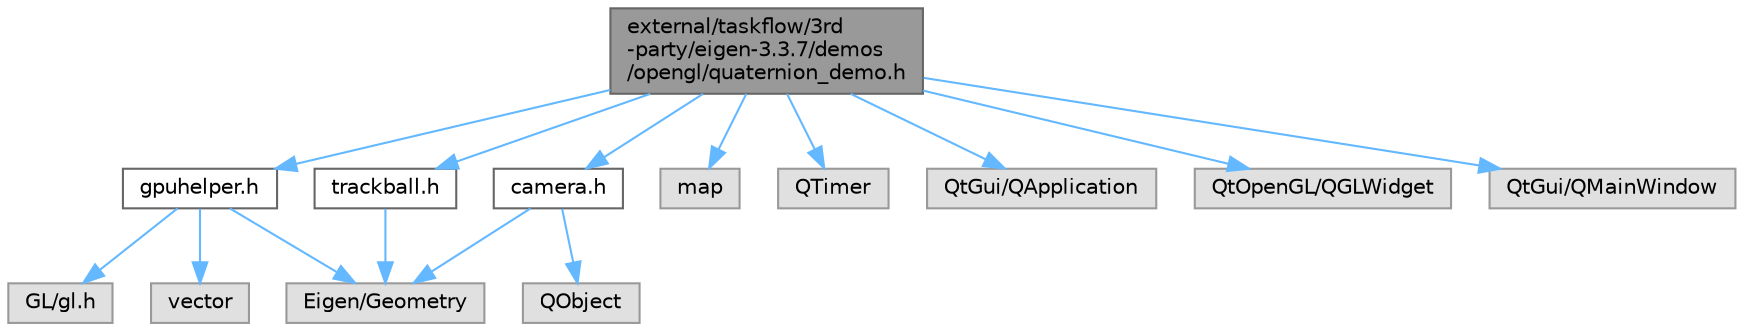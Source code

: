 digraph "external/taskflow/3rd-party/eigen-3.3.7/demos/opengl/quaternion_demo.h"
{
 // LATEX_PDF_SIZE
  bgcolor="transparent";
  edge [fontname=Helvetica,fontsize=10,labelfontname=Helvetica,labelfontsize=10];
  node [fontname=Helvetica,fontsize=10,shape=box,height=0.2,width=0.4];
  Node1 [id="Node000001",label="external/taskflow/3rd\l-party/eigen-3.3.7/demos\l/opengl/quaternion_demo.h",height=0.2,width=0.4,color="gray40", fillcolor="grey60", style="filled", fontcolor="black",tooltip=" "];
  Node1 -> Node2 [id="edge1_Node000001_Node000002",color="steelblue1",style="solid",tooltip=" "];
  Node2 [id="Node000002",label="gpuhelper.h",height=0.2,width=0.4,color="grey40", fillcolor="white", style="filled",URL="$gpuhelper_8h.html",tooltip=" "];
  Node2 -> Node3 [id="edge2_Node000002_Node000003",color="steelblue1",style="solid",tooltip=" "];
  Node3 [id="Node000003",label="Eigen/Geometry",height=0.2,width=0.4,color="grey60", fillcolor="#E0E0E0", style="filled",tooltip=" "];
  Node2 -> Node4 [id="edge3_Node000002_Node000004",color="steelblue1",style="solid",tooltip=" "];
  Node4 [id="Node000004",label="GL/gl.h",height=0.2,width=0.4,color="grey60", fillcolor="#E0E0E0", style="filled",tooltip=" "];
  Node2 -> Node5 [id="edge4_Node000002_Node000005",color="steelblue1",style="solid",tooltip=" "];
  Node5 [id="Node000005",label="vector",height=0.2,width=0.4,color="grey60", fillcolor="#E0E0E0", style="filled",tooltip=" "];
  Node1 -> Node6 [id="edge5_Node000001_Node000006",color="steelblue1",style="solid",tooltip=" "];
  Node6 [id="Node000006",label="camera.h",height=0.2,width=0.4,color="grey40", fillcolor="white", style="filled",URL="$eigen-3_83_87_2demos_2opengl_2camera_8h.html",tooltip=" "];
  Node6 -> Node3 [id="edge6_Node000006_Node000003",color="steelblue1",style="solid",tooltip=" "];
  Node6 -> Node7 [id="edge7_Node000006_Node000007",color="steelblue1",style="solid",tooltip=" "];
  Node7 [id="Node000007",label="QObject",height=0.2,width=0.4,color="grey60", fillcolor="#E0E0E0", style="filled",tooltip=" "];
  Node1 -> Node8 [id="edge8_Node000001_Node000008",color="steelblue1",style="solid",tooltip=" "];
  Node8 [id="Node000008",label="trackball.h",height=0.2,width=0.4,color="grey40", fillcolor="white", style="filled",URL="$trackball_8h.html",tooltip=" "];
  Node8 -> Node3 [id="edge9_Node000008_Node000003",color="steelblue1",style="solid",tooltip=" "];
  Node1 -> Node9 [id="edge10_Node000001_Node000009",color="steelblue1",style="solid",tooltip=" "];
  Node9 [id="Node000009",label="map",height=0.2,width=0.4,color="grey60", fillcolor="#E0E0E0", style="filled",tooltip=" "];
  Node1 -> Node10 [id="edge11_Node000001_Node000010",color="steelblue1",style="solid",tooltip=" "];
  Node10 [id="Node000010",label="QTimer",height=0.2,width=0.4,color="grey60", fillcolor="#E0E0E0", style="filled",tooltip=" "];
  Node1 -> Node11 [id="edge12_Node000001_Node000011",color="steelblue1",style="solid",tooltip=" "];
  Node11 [id="Node000011",label="QtGui/QApplication",height=0.2,width=0.4,color="grey60", fillcolor="#E0E0E0", style="filled",tooltip=" "];
  Node1 -> Node12 [id="edge13_Node000001_Node000012",color="steelblue1",style="solid",tooltip=" "];
  Node12 [id="Node000012",label="QtOpenGL/QGLWidget",height=0.2,width=0.4,color="grey60", fillcolor="#E0E0E0", style="filled",tooltip=" "];
  Node1 -> Node13 [id="edge14_Node000001_Node000013",color="steelblue1",style="solid",tooltip=" "];
  Node13 [id="Node000013",label="QtGui/QMainWindow",height=0.2,width=0.4,color="grey60", fillcolor="#E0E0E0", style="filled",tooltip=" "];
}
